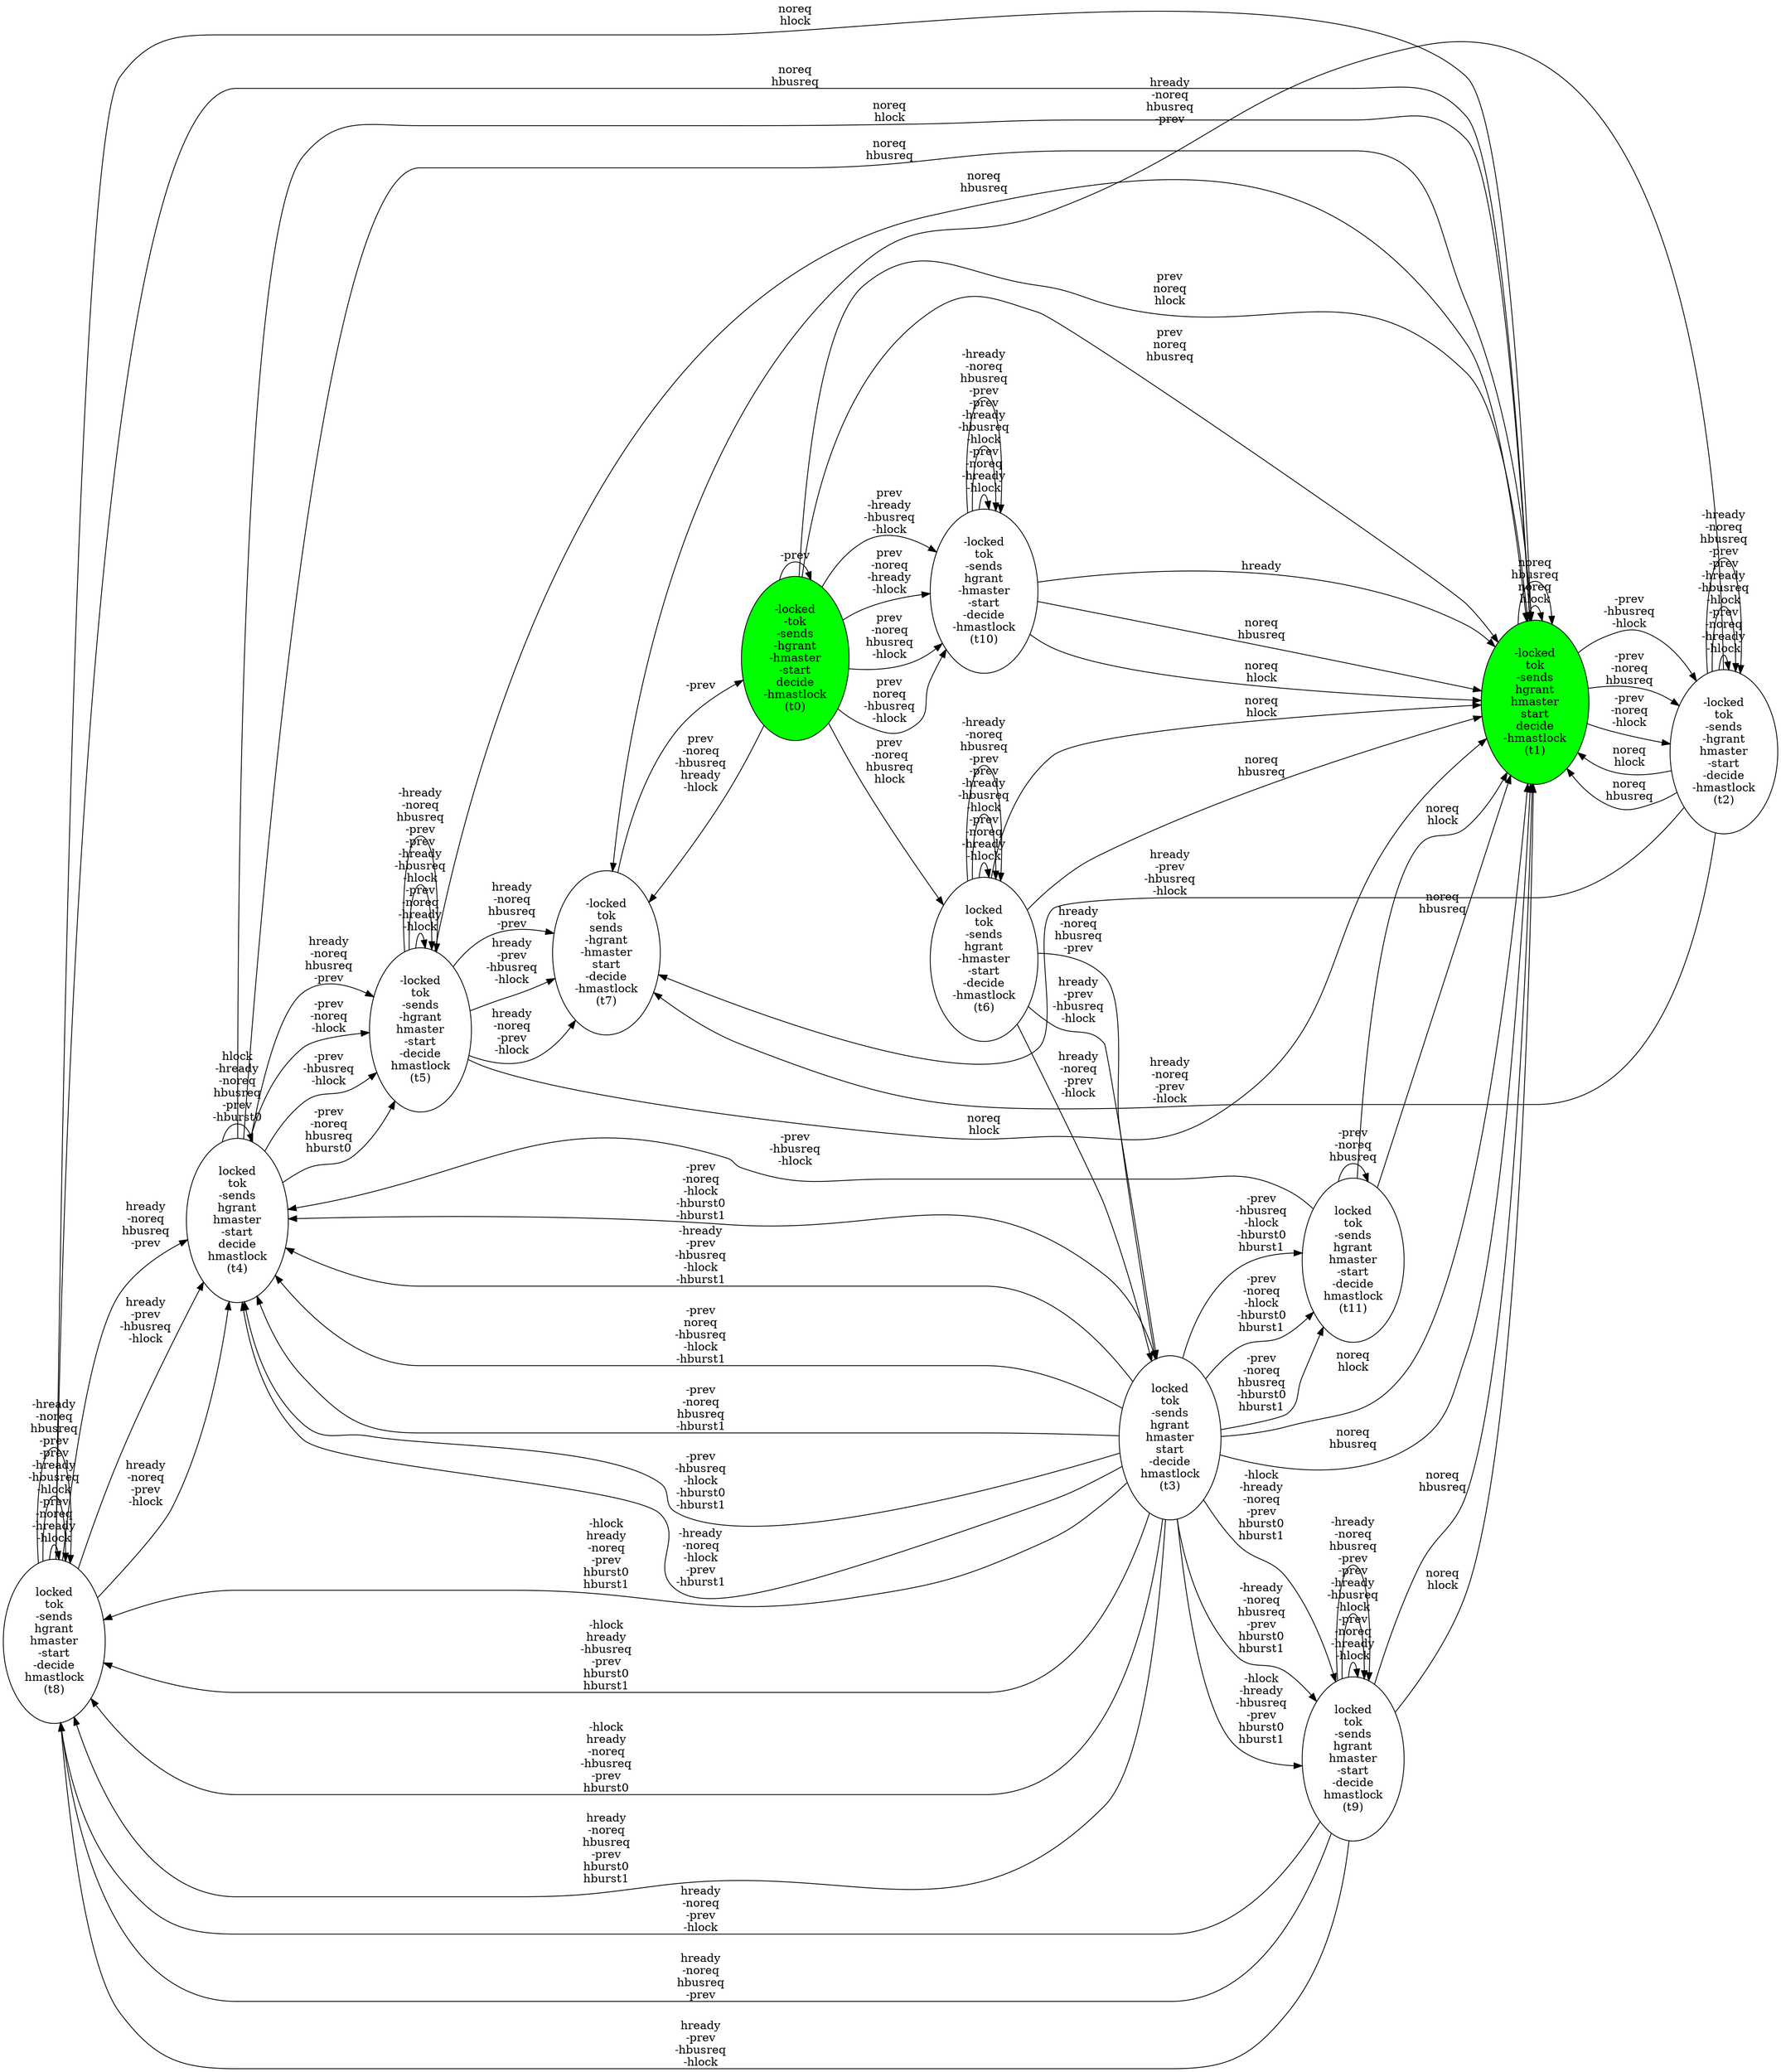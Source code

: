 digraph module {
 rankdir=LR;

"t8" []
"t9" []
"t6" []
"t7" []
"t4" []
"t5" []
"t2" []
"t3" []
"t0" [fillcolor="green",style=filled]
"t1" [fillcolor="green",style=filled]
"t10" []
"t11" []


"t8"[label="locked\ntok\n-sends\nhgrant\nhmaster\n-start\n-decide\nhmastlock\n(t8)"]
"t9"[label="locked\ntok\n-sends\nhgrant\nhmaster\n-start\n-decide\nhmastlock\n(t9)"]
"t6"[label="locked\ntok\n-sends\nhgrant\n-hmaster\n-start\n-decide\n-hmastlock\n(t6)"]
"t7"[label="-locked\ntok\nsends\n-hgrant\n-hmaster\nstart\n-decide\n-hmastlock\n(t7)"]
"t4"[label="locked\ntok\n-sends\nhgrant\nhmaster\n-start\ndecide\nhmastlock\n(t4)"]
"t5"[label="-locked\ntok\n-sends\n-hgrant\nhmaster\n-start\n-decide\nhmastlock\n(t5)"]
"t2"[label="-locked\ntok\n-sends\n-hgrant\nhmaster\n-start\n-decide\n-hmastlock\n(t2)"]
"t3"[label="locked\ntok\n-sends\nhgrant\nhmaster\nstart\n-decide\nhmastlock\n(t3)"]
"t0"[label="-locked\n-tok\n-sends\n-hgrant\n-hmaster\n-start\ndecide\n-hmastlock\n(t0)"]
"t1"[label="-locked\ntok\n-sends\nhgrant\nhmaster\nstart\ndecide\n-hmastlock\n(t1)"]
"t10"[label="-locked\ntok\n-sends\nhgrant\n-hmaster\n-start\n-decide\n-hmastlock\n(t10)"]
"t11"[label="locked\ntok\n-sends\nhgrant\nhmaster\n-start\n-decide\nhmastlock\n(t11)"]

"t4" -> "t5" [label="hready\n-noreq\nhbusreq\n-prev"]
"t4" -> "t5" [label="-prev\n-noreq\n-hlock"]
"t4" -> "t5" [label="-prev\n-hbusreq\n-hlock"]
"t4" -> "t5" [label="-prev\n-noreq\nhbusreq\nhburst0"]
"t5" -> "t5" [label="-prev\n-noreq\n-hready\n-hlock"]
"t5" -> "t5" [label="-prev\n-hready\n-hbusreq\n-hlock"]
"t5" -> "t5" [label="-hready\n-noreq\nhbusreq\n-prev"]
"t2" -> "t2" [label="-prev\n-noreq\n-hready\n-hlock"]
"t2" -> "t2" [label="-prev\n-hready\n-hbusreq\n-hlock"]
"t2" -> "t2" [label="-hready\n-noreq\nhbusreq\n-prev"]
"t4" -> "t1" [label="noreq\nhlock"]
"t4" -> "t1" [label="noreq\nhbusreq"]
"t0" -> "t1" [label="prev\nnoreq\nhlock"]
"t0" -> "t1" [label="prev\nnoreq\nhbusreq"]
"t6" -> "t3" [label="hready\n-prev\n-hbusreq\n-hlock"]
"t6" -> "t3" [label="hready\n-noreq\n-prev\n-hlock"]
"t6" -> "t3" [label="hready\n-noreq\nhbusreq\n-prev"]
"t2" -> "t7" [label="hready\n-prev\n-hbusreq\n-hlock"]
"t2" -> "t7" [label="hready\n-noreq\n-prev\n-hlock"]
"t2" -> "t7" [label="hready\n-noreq\nhbusreq\n-prev"]
"t0" -> "t7" [label="prev\n-noreq\n-hbusreq\nhready\n-hlock"]
"t11" -> "t11" [label="-prev\n-noreq\nhbusreq"]
"t11" -> "t1" [label="noreq\nhlock"]
"t11" -> "t1" [label="noreq\nhbusreq"]
"t3" -> "t9" [label="-hlock\n-hready\n-hbusreq\n-prev\nhburst0\nhburst1"]
"t3" -> "t9" [label="-hlock\n-hready\n-noreq\n-prev\nhburst0\nhburst1"]
"t3" -> "t9" [label="-hready\n-noreq\nhbusreq\n-prev\nhburst0\nhburst1"]
"t11" -> "t4" [label="-prev\n-hbusreq\n-hlock"]
"t10" -> "t1" [label="noreq\nhlock"]
"t10" -> "t1" [label="hready"]
"t10" -> "t1" [label="noreq\nhbusreq"]
"t0" -> "t6" [label="prev\n-noreq\nhbusreq\nhlock"]
"t6" -> "t1" [label="noreq\nhlock"]
"t6" -> "t1" [label="noreq\nhbusreq"]
"t10" -> "t10" [label="-prev\n-noreq\n-hready\n-hlock"]
"t10" -> "t10" [label="-prev\n-hready\n-hbusreq\n-hlock"]
"t10" -> "t10" [label="-hready\n-noreq\nhbusreq\n-prev"]
"t7" -> "t0" [label="-prev"]
"t8" -> "t8" [label="-prev\n-noreq\n-hready\n-hlock"]
"t8" -> "t8" [label="-prev\n-hready\n-hbusreq\n-hlock"]
"t8" -> "t8" [label="-hready\n-noreq\nhbusreq\n-prev"]
"t3" -> "t1" [label="noreq\nhlock"]
"t3" -> "t1" [label="noreq\nhbusreq"]
"t9" -> "t9" [label="-prev\n-noreq\n-hready\n-hlock"]
"t9" -> "t9" [label="-prev\n-hready\n-hbusreq\n-hlock"]
"t9" -> "t9" [label="-hready\n-noreq\nhbusreq\n-prev"]
"t3" -> "t8" [label="hready\n-noreq\nhbusreq\n-prev\nhburst0\nhburst1"]
"t3" -> "t8" [label="-hlock\nhready\n-noreq\n-prev\nhburst0\nhburst1"]
"t3" -> "t8" [label="-hlock\nhready\n-hbusreq\n-prev\nhburst0\nhburst1"]
"t3" -> "t8" [label="-hlock\nhready\n-noreq\n-hbusreq\n-prev\nhburst0"]
"t0" -> "t10" [label="prev\nnoreq\n-hbusreq\n-hlock"]
"t0" -> "t10" [label="prev\n-hready\n-hbusreq\n-hlock"]
"t0" -> "t10" [label="prev\n-noreq\n-hready\n-hlock"]
"t0" -> "t10" [label="prev\n-noreq\nhbusreq\n-hlock"]
"t5" -> "t7" [label="hready\n-prev\n-hbusreq\n-hlock"]
"t5" -> "t7" [label="hready\n-noreq\n-prev\n-hlock"]
"t5" -> "t7" [label="hready\n-noreq\nhbusreq\n-prev"]
"t3" -> "t4" [label="-prev\n-noreq\nhbusreq\n-hburst1"]
"t3" -> "t4" [label="-prev\n-hbusreq\n-hlock\n-hburst0\n-hburst1"]
"t3" -> "t4" [label="-hready\n-noreq\n-hlock\n-prev\n-hburst1"]
"t3" -> "t4" [label="-prev\n-noreq\n-hlock\n-hburst0\n-hburst1"]
"t3" -> "t4" [label="-hready\n-prev\n-hbusreq\n-hlock\n-hburst1"]
"t3" -> "t4" [label="-prev\nnoreq\n-hbusreq\n-hlock\n-hburst1"]
"t3" -> "t11" [label="-prev\n-hbusreq\n-hlock\n-hburst0\nhburst1"]
"t3" -> "t11" [label="-prev\n-noreq\n-hlock\n-hburst0\nhburst1"]
"t3" -> "t11" [label="-prev\n-noreq\nhbusreq\n-hburst0\nhburst1"]
"t1" -> "t2" [label="-prev\n-hbusreq\n-hlock"]
"t1" -> "t2" [label="-prev\n-noreq\n-hlock"]
"t1" -> "t2" [label="-prev\n-noreq\nhbusreq"]
"t2" -> "t1" [label="noreq\nhlock"]
"t2" -> "t1" [label="noreq\nhbusreq"]
"t9" -> "t1" [label="noreq\nhlock"]
"t9" -> "t1" [label="noreq\nhbusreq"]
"t4" -> "t4" [label="hlock\n-hready\n-noreq\nhbusreq\n-prev\n-hburst0"]
"t9" -> "t8" [label="hready\n-prev\n-hbusreq\n-hlock"]
"t9" -> "t8" [label="hready\n-noreq\n-prev\n-hlock"]
"t9" -> "t8" [label="hready\n-noreq\nhbusreq\n-prev"]
"t8" -> "t4" [label="hready\n-prev\n-hbusreq\n-hlock"]
"t8" -> "t4" [label="hready\n-noreq\n-prev\n-hlock"]
"t8" -> "t4" [label="hready\n-noreq\nhbusreq\n-prev"]
"t6" -> "t6" [label="-prev\n-noreq\n-hready\n-hlock"]
"t6" -> "t6" [label="-prev\n-hready\n-hbusreq\n-hlock"]
"t6" -> "t6" [label="-hready\n-noreq\nhbusreq\n-prev"]
"t0" -> "t0" [label="-prev"]
"t5" -> "t1" [label="noreq\nhlock"]
"t5" -> "t1" [label="noreq\nhbusreq"]
"t8" -> "t1" [label="noreq\nhlock"]
"t8" -> "t1" [label="noreq\nhbusreq"]
"t1" -> "t1" [label="noreq\nhlock"]
"t1" -> "t1" [label="noreq\nhbusreq"]






//"t4" -> "t5" [label="hready\n-noreq\nhbusreq\n-prev"]
//"t4" -> "t5" [label="-prev\n-noreq\n-hlock"]
//"t4" -> "t5" [label="-prev\n-hbusreq\n-hlock"]
//"t4" -> "t5" [label="-prev\n-noreq\nhbusreq\nhburst0"]
//"t5" -> "t5" [label="-prev\n-noreq\n-hready\n-hlock"]
//"t5" -> "t5" [label="-prev\n-hready\n-hbusreq\n-hlock"]
//"t5" -> "t5" [label="-hready\n-noreq\nhbusreq\n-prev"]
//"t2" -> "t2" [label="-prev\n-noreq\n-hready\n-hlock"]
//"t2" -> "t2" [label="-prev\n-hready\n-hbusreq\n-hlock"]
//"t2" -> "t2" [label="-hready\n-noreq\nhbusreq\n-prev"]
//"t4" -> "t1" [label="-hbusreq\nhlock"]
//"t4" -> "t1" [label="prev"]
//"t4" -> "t1" [label="noreq\nhlock"]
//"t4" -> "t1" [label="noreq\nhbusreq"]
//"t0" -> "t1" [label="prev\n-hbusreq\nhlock"]
//"t0" -> "t1" [label="prev\nnoreq\nhlock"]
//"t0" -> "t1" [label="prev\nnoreq\nhbusreq"]
//"t6" -> "t3" [label="hready\n-prev\n-hbusreq\n-hlock"]
//"t6" -> "t3" [label="hready\n-noreq\n-prev\n-hlock"]
//"t6" -> "t3" [label="hready\n-noreq\nhbusreq\n-prev"]
//"t2" -> "t7" [label="hready\n-prev\n-hbusreq\n-hlock"]
//"t2" -> "t7" [label="hready\n-noreq\n-prev\n-hlock"]
//"t2" -> "t7" [label="hready\n-noreq\nhbusreq\n-prev"]
//"t0" -> "t7" [label="prev\n-noreq\n-hbusreq\nhready\n-hlock"]
//"t11" -> "t11" [label="-prev\n-noreq\nhbusreq"]
//"t11" -> "t1" [label="-hbusreq\nhlock"]
//"t11" -> "t1" [label="prev"]
//"t11" -> "t1" [label="noreq\nhlock"]
//"t11" -> "t1" [label="noreq\nhbusreq"]
//"t7" -> "t1" [label="prev"]
//"t3" -> "t9" [label="-hlock\n-hready\n-hbusreq\n-prev\nhburst0\nhburst1"]
//"t3" -> "t9" [label="-hlock\n-hready\n-noreq\n-prev\nhburst0\nhburst1"]
//"t3" -> "t9" [label="-hready\n-noreq\nhbusreq\n-prev\nhburst0\nhburst1"]
//"t11" -> "t4" [label="-prev\n-hbusreq\n-hlock"]
//"t10" -> "t1" [label="noreq\nhlock"]
//"t10" -> "t1" [label="-hbusreq\nhlock"]
//"t10" -> "t1" [label="hready"]
//"t10" -> "t1" [label="prev"]
//"t10" -> "t1" [label="noreq\nhbusreq"]
//"t0" -> "t6" [label="prev\n-noreq\nhbusreq\nhlock"]
//"t6" -> "t1" [label="-hbusreq\nhlock"]
//"t6" -> "t1" [label="prev"]
//"t6" -> "t1" [label="noreq\nhlock"]
//"t6" -> "t1" [label="noreq\nhbusreq"]
//"t10" -> "t10" [label="-prev\n-noreq\n-hready\n-hlock"]
//"t10" -> "t10" [label="-prev\n-hready\n-hbusreq\n-hlock"]
//"t10" -> "t10" [label="-hready\n-noreq\nhbusreq\n-prev"]
//"t7" -> "t0" [label="-prev"]
//"t8" -> "t8" [label="-prev\n-noreq\n-hready\n-hlock"]
//"t8" -> "t8" [label="-prev\n-hready\n-hbusreq\n-hlock"]
//"t8" -> "t8" [label="-hready\n-noreq\nhbusreq\n-prev"]
//"t3" -> "t1" [label="-hbusreq\nhlock"]
//"t3" -> "t1" [label="prev"]
//"t3" -> "t1" [label="noreq\nhlock"]
//"t3" -> "t1" [label="noreq\nhbusreq"]
//"t9" -> "t9" [label="-prev\n-noreq\n-hready\n-hlock"]
//"t9" -> "t9" [label="-prev\n-hready\n-hbusreq\n-hlock"]
//"t9" -> "t9" [label="-hready\n-noreq\nhbusreq\n-prev"]
//"t3" -> "t8" [label="hready\n-noreq\nhbusreq\n-prev\nhburst0\nhburst1"]
//"t3" -> "t8" [label="-hlock\nhready\n-noreq\n-prev\nhburst0\nhburst1"]
//"t3" -> "t8" [label="-hlock\nhready\n-hbusreq\n-prev\nhburst0\nhburst1"]
//"t3" -> "t8" [label="-hlock\nhready\n-noreq\n-hbusreq\n-prev\nhburst0"]
//"t0" -> "t10" [label="prev\nnoreq\n-hbusreq\n-hlock"]
//"t0" -> "t10" [label="prev\n-hready\n-hbusreq\n-hlock"]
//"t0" -> "t10" [label="prev\n-noreq\n-hready\n-hlock"]
//"t0" -> "t10" [label="prev\n-noreq\nhbusreq\n-hlock"]
//"t5" -> "t7" [label="hready\n-prev\n-hbusreq\n-hlock"]
//"t5" -> "t7" [label="hready\n-noreq\n-prev\n-hlock"]
//"t5" -> "t7" [label="hready\n-noreq\nhbusreq\n-prev"]
//"t3" -> "t4" [label="-prev\n-noreq\nhbusreq\n-hburst1"]
//"t3" -> "t4" [label="-prev\n-hbusreq\n-hlock\n-hburst0\n-hburst1"]
//"t3" -> "t4" [label="-hready\n-noreq\n-hlock\n-prev\n-hburst1"]
//"t3" -> "t4" [label="-prev\n-noreq\n-hlock\n-hburst0\n-hburst1"]
//"t3" -> "t4" [label="-hready\n-prev\n-hbusreq\n-hlock\n-hburst1"]
//"t3" -> "t4" [label="-prev\nnoreq\n-hbusreq\n-hlock\n-hburst1"]
//"t3" -> "t11" [label="-prev\n-hbusreq\n-hlock\n-hburst0\nhburst1"]
//"t3" -> "t11" [label="-prev\n-noreq\n-hlock\n-hburst0\nhburst1"]
//"t3" -> "t11" [label="-prev\n-noreq\nhbusreq\n-hburst0\nhburst1"]
//"t1" -> "t2" [label="-prev\n-hbusreq\n-hlock"]
//"t1" -> "t2" [label="-prev\n-noreq\n-hlock"]
//"t1" -> "t2" [label="-prev\n-noreq\nhbusreq"]
//"t2" -> "t1" [label="-hbusreq\nhlock"]
//"t2" -> "t1" [label="prev"]
//"t2" -> "t1" [label="noreq\nhlock"]
//"t2" -> "t1" [label="noreq\nhbusreq"]
//"t9" -> "t1" [label="-hbusreq\nhlock"]
//"t9" -> "t1" [label="prev"]
//"t9" -> "t1" [label="noreq\nhlock"]
//"t9" -> "t1" [label="noreq\nhbusreq"]
//"t4" -> "t4" [label="hlock\n-hready\n-noreq\nhbusreq\n-prev\n-hburst0"]
//"t9" -> "t8" [label="hready\n-prev\n-hbusreq\n-hlock"]
//"t9" -> "t8" [label="hready\n-noreq\n-prev\n-hlock"]
//"t9" -> "t8" [label="hready\n-noreq\nhbusreq\n-prev"]
//"t8" -> "t4" [label="hready\n-prev\n-hbusreq\n-hlock"]
//"t8" -> "t4" [label="hready\n-noreq\n-prev\n-hlock"]
//"t8" -> "t4" [label="hready\n-noreq\nhbusreq\n-prev"]
//"t6" -> "t6" [label="-prev\n-noreq\n-hready\n-hlock"]
//"t6" -> "t6" [label="-prev\n-hready\n-hbusreq\n-hlock"]
//"t6" -> "t6" [label="-hready\n-noreq\nhbusreq\n-prev"]
//"t0" -> "t0" [label="-prev"]
//"t5" -> "t1" [label="-hbusreq\nhlock"]
//"t5" -> "t1" [label="prev"]
//"t5" -> "t1" [label="noreq\nhlock"]
//"t5" -> "t1" [label="noreq\nhbusreq"]
//"t8" -> "t1" [label="-hbusreq\nhlock"]
//"t8" -> "t1" [label="prev"]
//"t8" -> "t1" [label="noreq\nhlock"]
//"t8" -> "t1" [label="noreq\nhbusreq"]
//"t1" -> "t1" [label="-hbusreq\nhlock"]
//"t1" -> "t1" [label="prev"]
//"t1" -> "t1" [label="noreq\nhlock"]
//"t1" -> "t1" [label="noreq\nhbusreq"]
}
